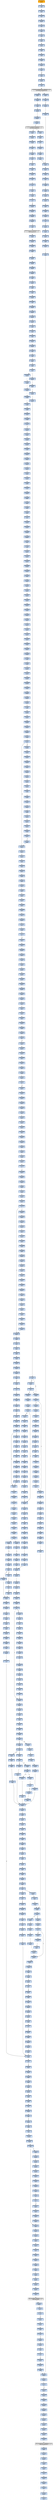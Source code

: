 strict digraph G {
	graph [bgcolor=transparent,
		name=G
	];
	node [color=lightsteelblue,
		fillcolor=lightsteelblue,
		shape=rectangle,
		style=filled
	];
	"0x0049e9bc"	[label="0x0049e9bc
jb"];
	"0x0049e9be"	[label="0x0049e9be
movl"];
	"0x0049e9bc" -> "0x0049e9be"	[color="#000000",
		label=F];
	"0x0049e9ee"	[label="0x0049e9ee
movl"];
	"0x0049e9bc" -> "0x0049e9ee"	[color="#000000",
		label=T];
	"0x0049ef3d"	[label="0x0049ef3d
incl"];
	"0x0049ef3e"	[label="0x0049ef3e
leal"];
	"0x0049ef3d" -> "0x0049ef3e"	[color="#000000"];
	"0x0049ef4e"	[label="0x0049ef4e
movb"];
	"0x0049ef51"	[label="0x0049ef51
movl"];
	"0x0049ef4e" -> "0x0049ef51"	[color="#000000"];
	"0x0049ecb9"	[label="0x0049ecb9
xorl"];
	"0x0049ecbb"	[label="0x0049ecbb
cmpb"];
	"0x0049ecb9" -> "0x0049ecbb"	[color="#000000"];
	"0x0049e121"	[label="0x0049e121
je"];
	"0x0049e151"	[label="0x0049e151
popl"];
	"0x0049e121" -> "0x0049e151"	[color="#000000",
		label=T];
	"0x0049ea8b"	[label="0x0049ea8b
xorl"];
	"0x0049ea8d"	[label="0x0049ea8d
leal"];
	"0x0049ea8b" -> "0x0049ea8d"	[color="#000000"];
	"0x0049e90d"	[label="0x0049e90d
repz"];
	"0x0049e90f"	[label="0x0049e90f
movl"];
	"0x0049e90d" -> "0x0049e90f"	[color="#000000"];
	"0x0049ebad"	[label="0x0049ebad
movl"];
	"0x0049ebaf"	[label="0x0049ebaf
call"];
	"0x0049ebad" -> "0x0049ebaf"	[color="#000000"];
	"0x0049ed42"	[label="0x0049ed42
jmp"];
	"0x0049ef70"	[label="0x0049ef70
cmpl"];
	"0x0049ed42" -> "0x0049ef70"	[color="#000000"];
	"0x0049e9d9"	[label="0x0049e9d9
orl"];
	"0x0049e9db"	[label="0x0049e9db
movl"];
	"0x0049e9d9" -> "0x0049e9db"	[color="#000000"];
	"0x0049ea36"	[label="0x0049ea36
jmp"];
	"0x0049ea58"	[label="0x0049ea58
movl"];
	"0x0049ea36" -> "0x0049ea58"	[color="#000000"];
	"0x0049e114"	[label="0x0049e114
subl"];
	"0x0049e117"	[label="0x0049e117
movl"];
	"0x0049e114" -> "0x0049e117"	[color="#000000"];
	"0x0049ef55"	[label="0x0049ef55
jb"];
	"0x0049ef57"	[label="0x0049ef57
movl"];
	"0x0049ef55" -> "0x0049ef57"	[color="#000000",
		label=F];
	"0x0049e1b0"	[label="0x0049e1b0
je"];
	"0x0049e1ba"	[label="0x0049e1ba
movl"];
	"0x0049e1b0" -> "0x0049e1ba"	[color="#000000",
		label=T];
	"0x0049ef39"	[label="0x0049ef39
movl"];
	"0x0049ef39" -> "0x0049ef3d"	[color="#000000"];
	"0x0049e397"	[label="0x0049e397
pushl"];
	"0x0049e398"	[label="0x0049e398
pushl"];
	"0x0049e397" -> "0x0049e398"	[color="#000000"];
	"0x0049ebc7"	[label="0x0049ebc7
call"];
	"0x0049e9b0"	[label="0x0049e9b0
pushl"];
	"0x0049ebc7" -> "0x0049e9b0"	[color="#000000"];
	"0x0049eea2"	[label="0x0049eea2
movl"];
	"0x0049eea5"	[label="0x0049eea5
movl"];
	"0x0049eea2" -> "0x0049eea5"	[color="#000000"];
	"0x0049e40d"	[label="0x0049e40d
orl"];
	"0x0049e40f"	[label="0x0049e40f
movl"];
	"0x0049e40d" -> "0x0049e40f"	[color="#000000"];
	GETMODULEHANDLEA_KERNEL32_DLL	[color=lightgrey,
		fillcolor=lightgrey,
		label="GETMODULEHANDLEA_KERNEL32_DLL
GETMODULEHANDLEA"];
	"0x0049e042"	[label="0x0049e042
movl"];
	GETMODULEHANDLEA_KERNEL32_DLL -> "0x0049e042"	[color="#000000"];
	"0x0049e287"	[label="0x0049e287
testl"];
	GETMODULEHANDLEA_KERNEL32_DLL -> "0x0049e287"	[color="#000000"];
	"0x0049ecff"	[label="0x0049ecff
ret"];
	"0x0049ea9b"	[label="0x0049ea9b
movb"];
	"0x0049ecff" -> "0x0049ea9b"	[color="#000000"];
	"0x0049ee18"	[label="0x0049ee18
movb"];
	"0x0049ecff" -> "0x0049ee18"	[color="#000000"];
	"0x0049eb30"	[label="0x0049eb30
xorl"];
	"0x0049eb32"	[label="0x0049eb32
movl"];
	"0x0049eb30" -> "0x0049eb32"	[color="#000000"];
	"0x0049eab9"	[label="0x0049eab9
leal"];
	"0x0049eabc"	[label="0x0049eabc
pushl"];
	"0x0049eab9" -> "0x0049eabc"	[color="#000000"];
	"0x0049ea7f"	[label="0x0049ea7f
movl"];
	"0x0049ea82"	[label="0x0049ea82
popl"];
	"0x0049ea7f" -> "0x0049ea82"	[color="#000000"];
	"0x0049e02f"	[label="0x0049e02f
jne"];
	"0x0049e035"	[label="0x0049e035
leal"];
	"0x0049e02f" -> "0x0049e035"	[color="#000000",
		label=F];
	"0x0049eec4"	[label="0x0049eec4
orl"];
	"0x0049eec6"	[label="0x0049eec6
movl"];
	"0x0049eec4" -> "0x0049eec6"	[color="#000000"];
	VIRTUALPROTECT_KERNEL32_DLL	[color=lightgrey,
		fillcolor=lightgrey,
		label="VIRTUALPROTECT_KERNEL32_DLL
VIRTUALPROTECT"];
	"0x0049e3ff"	[label="0x0049e3ff
popl"];
	VIRTUALPROTECT_KERNEL32_DLL -> "0x0049e3ff"	[color="#000000"];
	"0x0049e7b1"	[label="0x0049e7b1
jb"];
	"0x0049e7b3"	[label="0x0049e7b3
pushl"];
	"0x0049e7b1" -> "0x0049e7b3"	[color="#000000",
		label=F];
	"0x0049e7e8"	[label="0x0049e7e8
movl"];
	"0x0049e7b1" -> "0x0049e7e8"	[color="#000000",
		label=T];
	"0x0049e289"	[label="0x0049e289
jne"];
	"0x0049e292"	[label="0x0049e292
movl"];
	"0x0049e289" -> "0x0049e292"	[color="#000000",
		label=T];
	"0x0049ef7e"	[label="0x0049ef7e
movl"];
	"0x0049ef80"	[label="0x0049ef80
popl"];
	"0x0049ef7e" -> "0x0049ef80"	[color="#000000"];
	"0x0049eabd"	[label="0x0049eabd
pushl"];
	"0x0049eac2"	[label="0x0049eac2
call"];
	"0x0049eabd" -> "0x0049eac2"	[color="#000000"];
	"0x0049e7ad"	[label="0x0049e7ad
pushl"];
	"0x0049e7ae"	[label="0x0049e7ae
cmpl"];
	"0x0049e7ad" -> "0x0049e7ae"	[color="#000000"];
	"0x0049ef7a"	[label="0x0049ef7a
movl"];
	"0x0049ef7a" -> "0x0049ef7e"	[color="#000000"];
	"0x0049e93d"	[label="0x0049e93d
jge"];
	"0x0049e943"	[label="0x0049e943
cmpl"];
	"0x0049e93d" -> "0x0049e943"	[color="#000000",
		label=F];
	"0x0049e9c7"	[label="0x0049e9c7
movl"];
	"0x0049e9c9"	[label="0x0049e9c9
movl"];
	"0x0049e9c7" -> "0x0049e9c9"	[color="#000000"];
	"0x0049e365"	[label="0x0049e365
movl"];
	"0x0049e367"	[label="0x0049e367
addl"];
	"0x0049e365" -> "0x0049e367"	[color="#000000"];
	VIRTUALFREE_KERNEL32_DLL	[color=lightgrey,
		fillcolor=lightgrey,
		label="VIRTUALFREE_KERNEL32_DLL
VIRTUALFREE"];
	"0x0049e1a8"	[label="0x0049e1a8
movl"];
	VIRTUALFREE_KERNEL32_DLL -> "0x0049e1a8"	[color="#000000"];
	"0x0049eec8"	[label="0x0049eec8
cmpl"];
	"0x0049eec6" -> "0x0049eec8"	[color="#000000"];
	"0x0049eba0"	[label="0x0049eba0
jb"];
	"0x0049eba2"	[label="0x0049eba2
leal"];
	"0x0049eba0" -> "0x0049eba2"	[color="#000000",
		label=F];
	"0x0049ee41"	[label="0x0049ee41
incl"];
	"0x0049ee42"	[label="0x0049ee42
movb"];
	"0x0049ee41" -> "0x0049ee42"	[color="#000000"];
	"0x0049ea05"	[label="0x0049ea05
cmpl"];
	"0x0049ea07"	[label="0x0049ea07
jae"];
	"0x0049ea05" -> "0x0049ea07"	[color="#000000"];
	"0x0049ea83"	[label="0x0049ea83
ret"];
	"0x0049ea82" -> "0x0049ea83"	[color="#000000"];
	"0x0049e048"	[label="0x0049e048
movl"];
	"0x0049e042" -> "0x0049e048"	[color="#000000"];
	"0x0049ee76"	[label="0x0049ee76
shrl"];
	"0x0049ee78"	[label="0x0049ee78
movl"];
	"0x0049ee76" -> "0x0049ee78"	[color="#000000"];
	"0x0049ee6d"	[label="0x0049ee6d
movl"];
	"0x0049ee72"	[label="0x0049ee72
subl"];
	"0x0049ee6d" -> "0x0049ee72"	[color="#000000"];
	"0x0049e949"	[label="0x0049e949
je"];
	"0x0049e943" -> "0x0049e949"	[color="#000000"];
	"0x0049eafe"	[label="0x0049eafe
popl"];
	"0x0049eaff"	[label="0x0049eaff
ret"];
	"0x0049eafe" -> "0x0049eaff"	[color="#000000"];
	"0x0049eee4"	[label="0x0049eee4
movl"];
	"0x0049eee9"	[label="0x0049eee9
movl"];
	"0x0049eee4" -> "0x0049eee9"	[color="#000000"];
	"0x0049e8f0"	[label="0x0049e8f0
subl"];
	"0x0049e8f2"	[label="0x0049e8f2
addl"];
	"0x0049e8f0" -> "0x0049e8f2"	[color="#000000"];
	"0x0049e9ad"	[label="0x0049e9ad
ret"];
	"0x0049ebb4"	[label="0x0049ebb4
testb"];
	"0x0049e9ad" -> "0x0049ebb4"	[color="#000000"];
	"0x0049eca3"	[label="0x0049eca3
testb"];
	"0x0049e9ad" -> "0x0049eca3"	[color="#000000"];
	"0x0049eaf1"	[label="0x0049eaf1
movl"];
	"0x0049eaf7"	[label="0x0049eaf7
popl"];
	"0x0049eaf1" -> "0x0049eaf7"	[color="#000000"];
	"0x0049eeae"	[label="0x0049eeae
movb"];
	"0x0049eeb2"	[label="0x0049eeb2
movl"];
	"0x0049eeae" -> "0x0049eeb2"	[color="#000000"];
	"0x0049e8bd"	[label="0x0049e8bd
movl"];
	"0x0049e8c1"	[label="0x0049e8c1
movl"];
	"0x0049e8bd" -> "0x0049e8c1"	[color="#000000"];
	"0x0049e88e"	[label="0x0049e88e
movl"];
	"0x0049e892"	[label="0x0049e892
movl"];
	"0x0049e88e" -> "0x0049e892"	[color="#000000"];
	"0x0049e378"	[label="0x0049e378
movl"];
	"0x0049e37b"	[label="0x0049e37b
addl"];
	"0x0049e378" -> "0x0049e37b"	[color="#000000"];
	"0x0049e0fa"	[label="0x0049e0fa
pushl"];
	"0x0049e0fb"	[label="0x0049e0fb
pushl"];
	"0x0049e0fa" -> "0x0049e0fb"	[color="#000000"];
	"0x0049e39a"	[label="0x0049e39a
pushl"];
	"0x0049e398" -> "0x0049e39a"	[color="#000000"];
	"0x0049ef81"	[label="0x0049ef81
popl"];
	"0x0049ef82"	[label="0x0049ef82
popl"];
	"0x0049ef81" -> "0x0049ef82"	[color="#000000"];
	"0x0049e862"	[label="0x0049e862
jbe"];
	"0x0049e864"	[label="0x0049e864
xorl"];
	"0x0049e862" -> "0x0049e864"	[color="#000000",
		label=F];
	"0x0049ee31"	[label="0x0049ee31
cmpl"];
	"0x0049ee34"	[label="0x0049ee34
jb"];
	"0x0049ee31" -> "0x0049ee34"	[color="#000000"];
	"0x0049ea25"	[label="0x0049ea25
sbbl"];
	"0x0049ea27"	[label="0x0049ea27
addl"];
	"0x0049ea25" -> "0x0049ea27"	[color="#000000"];
	"0x0049e6dc"	[label="0x0049e6dc
movl"];
	"0x0049eaff" -> "0x0049e6dc"	[color="#000000"];
	"0x0049e83a"	[label="0x0049e83a
pushl"];
	"0x0049e83b"	[label="0x0049e83b
pushl"];
	"0x0049e83a" -> "0x0049e83b"	[color="#000000"];
	"0x0049e918"	[label="0x0049e918
repz"];
	"0x0049e91a"	[label="0x0049e91a
movl"];
	"0x0049e918" -> "0x0049e91a"	[color="#000000"];
	"0x0049e2a2"	[label="0x0049e2a2
movl"];
	"0x0049e2a8"	[label="0x0049e2a8
movl"];
	"0x0049e2a2" -> "0x0049e2a8"	[color="#000000"];
	"0x0049e95a"	[label="0x0049e95a
movl"];
	"0x0049e960"	[label="0x0049e960
xorl"];
	"0x0049e95a" -> "0x0049e960"	[color="#000000"];
	"0x0049e80f"	[label="0x0049e80f
movl"];
	"0x0049eac2" -> "0x0049e80f"	[color="#000000"];
	"0x0049ea1b"	[label="0x0049ea1b
jmp"];
	"0x0049ea1b" -> "0x0049ea58"	[color="#000000"];
	"0x0049ef41"	[label="0x0049ef41
cmpl"];
	"0x0049ef43"	[label="0x0049ef43
movl"];
	"0x0049ef41" -> "0x0049ef43"	[color="#000000"];
	"0x0049e37e"	[label="0x0049e37e
movl"];
	"0x0049e37b" -> "0x0049e37e"	[color="#000000"];
	"0x0049e154"	[label="0x0049e154
popl"];
	"0x0049e155"	[label="0x0049e155
jmp"];
	"0x0049e154" -> "0x0049e155"	[color="#000000"];
	"0x0049e7b9"	[label="0x0049e7b9
movl"];
	"0x0049e7bb"	[label="0x0049e7bb
movb"];
	"0x0049e7b9" -> "0x0049e7bb"	[color="#000000"];
	"0x0049ed3e"	[label="0x0049ed3e
movl"];
	"0x0049ed3e" -> "0x0049ed42"	[color="#000000"];
	"0x0049e871"	[label="0x0049e871
incl"];
	"0x0049e872"	[label="0x0049e872
incl"];
	"0x0049e871" -> "0x0049e872"	[color="#000000"];
	"0x0049e84d"	[label="0x0049e84d
leal"];
	"0x0049e851"	[label="0x0049e851
xorl"];
	"0x0049e84d" -> "0x0049e851"	[color="#000000"];
	"0x0049e274"	[label="0x0049e274
testl"];
	"0x0049e276"	[label="0x0049e276
je"];
	"0x0049e274" -> "0x0049e276"	[color="#000000"];
	"0x0049e04e"	[label="0x0049e04e
pushl"];
	"0x0049e04f"	[label="0x0049e04f
call"];
	"0x0049e04e" -> "0x0049e04f"	[color="#000000"];
	"0x0049e0a1"	[label="0x0049e0a1
leal"];
	"0x0049e0a7"	[label="0x0049e0a7
cmpl"];
	"0x0049e0a1" -> "0x0049e0a7"	[color="#000000"];
	"0x0049ea44"	[label="0x0049ea44
cmpl"];
	"0x0049ea47"	[label="0x0049ea47
jae"];
	"0x0049ea44" -> "0x0049ea47"	[color="#000000"];
	"0x0049ed2d"	[label="0x0049ed2d
cmpl"];
	"0x0049ea83" -> "0x0049ed2d"	[color="#000000"];
	"0x0049ee95"	[label="0x0049ee95
addl"];
	"0x0049ea83" -> "0x0049ee95"	[color="#000000"];
	"0x0049e2aa"	[label="0x0049e2aa
testl"];
	"0x0049e2ac"	[label="0x0049e2ac
jne"];
	"0x0049e2aa" -> "0x0049e2ac"	[color="#000000"];
	"0x0049e36e"	[label="0x0049e36e
jmp"];
	"0x0049e36e" -> "0x0049e2a2"	[color="#000000"];
	"0x0049ee50"	[label="0x0049ee50
andl"];
	"0x0049ee55"	[label="0x0049ee55
addl"];
	"0x0049ee50" -> "0x0049ee55"	[color="#000000"];
	"0x0049e179"	[label="0x0049e179
repz"];
	"0x0049e17b"	[label="0x0049e17b
popl"];
	"0x0049e179" -> "0x0049e17b"	[color="#000000"];
	"0x0049e813"	[label="0x0049e813
movl"];
	"0x0049e817"	[label="0x0049e817
movl"];
	"0x0049e813" -> "0x0049e817"	[color="#000000"];
	"0x0049ef6c"	[label="0x0049ef6c
testb"];
	"0x0049ef6e"	[label="0x0049ef6e
je"];
	"0x0049ef6c" -> "0x0049ef6e"	[color="#000000"];
	"0x0049eb37"	[label="0x0049eb37
movl"];
	"0x0049eb32" -> "0x0049eb37"	[color="#000000"];
	"0x0049eed6"	[label="0x0049eed6
movl"];
	"0x0049eed9"	[label="0x0049eed9
movl"];
	"0x0049eed6" -> "0x0049eed9"	[color="#000000"];
	"0x0049e39d"	[label="0x0049e39d
pushl"];
	"0x0049e39e"	[label="0x0049e39e
call"];
	"0x0049e39d" -> "0x0049e39e"	[color="#000000"];
	"0x0049e8a5"	[label="0x0049e8a5
movl"];
	"0x0049e8a9"	[label="0x0049e8a9
shll"];
	"0x0049e8a5" -> "0x0049e8a9"	[color="#000000"];
	"0x0049e7de"	[label="0x0049e7de
movl"];
	"0x0049e7e0"	[label="0x0049e7e0
movl"];
	"0x0049e7de" -> "0x0049e7e0"	[color="#000000"];
	"0x0049eee2"	[label="0x0049eee2
shrl"];
	"0x0049eee2" -> "0x0049eee4"	[color="#000000"];
	"0x0049eb4f"	[label="0x0049eb4f
movl"];
	"0x0049eb55"	[label="0x0049eb55
repz"];
	"0x0049eb4f" -> "0x0049eb55"	[color="#000000"];
	"0x0049ea65"	[label="0x0049ea65
movl"];
	"0x0049ea6a"	[label="0x0049ea6a
subl"];
	"0x0049ea65" -> "0x0049ea6a"	[color="#000000"];
	"0x0049e853"	[label="0x0049e853
repz"];
	"0x0049e851" -> "0x0049e853"	[color="#000000"];
	"0x0049e97a"	[label="0x0049e97a
andl"];
	"0x0049e97f"	[label="0x0049e97f
movl"];
	"0x0049e97a" -> "0x0049e97f"	[color="#000000"];
	"0x0049ea09"	[label="0x0049ea09
movl"];
	"0x0049ea0f"	[label="0x0049ea0f
movl"];
	"0x0049ea09" -> "0x0049ea0f"	[color="#000000"];
	"0x0049eeb8"	[label="0x0049eeb8
movl"];
	"0x0049eebc"	[label="0x0049eebc
andl"];
	"0x0049eeb8" -> "0x0049eebc"	[color="#000000"];
	"0x0049ef5b"	[label="0x0049ef5b
addl"];
	"0x0049ef57" -> "0x0049ef5b"	[color="#000000"];
	"0x0049e6eb"	[label="0x0049e6eb
pushl"];
	"0x0049e6ec"	[label="0x0049e6ec
leal"];
	"0x0049e6eb" -> "0x0049e6ec"	[color="#000000"];
	"0x0049e931"	[label="0x0049e931
movl"];
	"0x0049e935"	[label="0x0049e935
movl"];
	"0x0049e931" -> "0x0049e935"	[color="#000000"];
	"0x0049e866"	[label="0x0049e866
movb"];
	"0x0049e864" -> "0x0049e866"	[color="#000000"];
	"0x0049ef61"	[label="0x0049ef61
movl"];
	"0x0049ef63"	[label="0x0049ef63
jmp"];
	"0x0049ef61" -> "0x0049ef63"	[color="#000000"];
	"0x0049ef89"	[label="0x0049ef89
ret"];
	"0x0049e718"	[label="0x0049e718
testb"];
	"0x0049ef89" -> "0x0049e718"	[color="#000000"];
	"0x0049eb9d"	[label="0x0049eb9d
cmpl"];
	"0x0049eb9d" -> "0x0049eba0"	[color="#000000"];
	"0x0049ece6"	[label="0x0049ece6
popl"];
	"0x0049ece7"	[label="0x0049ece7
popl"];
	"0x0049ece6" -> "0x0049ece7"	[color="#000000"];
	"0x0049eb6c"	[label="0x0049eb6c
pushl"];
	"0x0049eb6d"	[label="0x0049eb6d
pushl"];
	"0x0049eb6c" -> "0x0049eb6d"	[color="#000000"];
	"0x0049e9b2"	[label="0x0049e9b2
pushl"];
	"0x0049e9b3"	[label="0x0049e9b3
movl"];
	"0x0049e9b2" -> "0x0049e9b3"	[color="#000000"];
	"0x0049e7f6"	[label="0x0049e7f6
movl"];
	"0x0049e7fb"	[label="0x0049e7fb
subl"];
	"0x0049e7f6" -> "0x0049e7fb"	[color="#000000"];
	"0x0049eb08"	[label="0x0049eb08
movl"];
	"0x0049eb0c"	[label="0x0049eb0c
pushl"];
	"0x0049eb08" -> "0x0049eb0c"	[color="#000000"];
	"0x0049e420"	[label="0x0049e420
pushl"];
	"0x0049e425"	[label="0x0049e425
ret"];
	"0x0049e420" -> "0x0049e425"	[color="#000000"];
	"0x0049eaa2"	[label="0x0049eaa2
popl"];
	"0x0049ea9b" -> "0x0049eaa2"	[color="#000000"];
	"0x0049e8cf"	[label="0x0049e8cf
movl"];
	"0x0049e8d3"	[label="0x0049e8d3
jl"];
	"0x0049e8cf" -> "0x0049e8d3"	[color="#000000"];
	"0x0049ebac"	[label="0x0049ebac
pushl"];
	"0x0049ebac" -> "0x0049ebad"	[color="#000000"];
	"0x0049e8cc"	[label="0x0049e8cc
movl"];
	"0x0049e8cc" -> "0x0049e8cf"	[color="#000000"];
	"0x0049eaf9"	[label="0x0049eaf9
addl"];
	"0x0049eaf9" -> "0x0049eafe"	[color="#000000"];
	"0x0049e7db"	[label="0x0049e7db
movl"];
	"0x0049e7db" -> "0x0049e7de"	[color="#000000"];
	"0x0049e993"	[label="0x0049e993
incl"];
	"0x0049e994"	[label="0x0049e994
movl"];
	"0x0049e993" -> "0x0049e994"	[color="#000000"];
	"0x0049e986"	[label="0x0049e986
xorl"];
	"0x0049e988"	[label="0x0049e988
movb"];
	"0x0049e986" -> "0x0049e988"	[color="#000000"];
	"0x0049e40c"	[label="0x0049e40c
popl"];
	"0x0049e40c" -> "0x0049e40d"	[color="#000000"];
	"0x0049e7b4"	[label="0x0049e7b4
movl"];
	"0x0049e7b3" -> "0x0049e7b4"	[color="#000000"];
	"0x0049eaf8"	[label="0x0049eaf8
popl"];
	"0x0049eaf7" -> "0x0049eaf8"	[color="#000000"];
	"0x0049ecde"	[label="0x0049ecde
movl"];
	"0x0049ece3"	[label="0x0049ece3
repz"];
	"0x0049ecde" -> "0x0049ece3"	[color="#000000"];
	"0x0049e2c6"	[label="0x0049e2c6
testl"];
	"0x0049e2c8"	[label="0x0049e2c8
je"];
	"0x0049e2c6" -> "0x0049e2c8"	[color="#000000"];
	"0x0049eec1"	[label="0x0049eec1
addl"];
	"0x0049eebc" -> "0x0049eec1"	[color="#000000"];
	"0x0049e98b"	[label="0x0049e98b
movl"];
	"0x0049e988" -> "0x0049e98b"	[color="#000000"];
	"0x0049eb6a"	[label="0x0049eb6a
movl"];
	"0x0049eb6a" -> "0x0049eb6c"	[color="#000000"];
	"0x0049e2a8" -> "0x0049e2aa"	[color="#000000"];
	"0x0049ea31"	[label="0x0049ea31
movl"];
	"0x0049ea31" -> "0x0049ea36"	[color="#000000"];
	"0x0049e911"	[label="0x0049e911
movl"];
	"0x0049e915"	[label="0x0049e915
andl"];
	"0x0049e911" -> "0x0049e915"	[color="#000000"];
	"0x0049e869"	[label="0x0049e869
movl"];
	"0x0049e86d"	[label="0x0049e86d
leal"];
	"0x0049e869" -> "0x0049e86d"	[color="#000000"];
	"0x0049eeb5"	[label="0x0049eeb5
movl"];
	"0x0049eeb2" -> "0x0049eeb5"	[color="#000000"];
	"0x0049e0b2"	[label="0x0049e0b2
pushl"];
	"0x0049e0b7"	[label="0x0049e0b7
pushl"];
	"0x0049e0b2" -> "0x0049e0b7"	[color="#000000"];
	"0x0049e7d4"	[label="0x0049e7d4
orl"];
	"0x0049e7d6"	[label="0x0049e7d6
movl"];
	"0x0049e7d4" -> "0x0049e7d6"	[color="#000000"];
	"0x0049e939"	[label="0x0049e939
movl"];
	"0x0049e939" -> "0x0049e93d"	[color="#000000"];
	"0x0049e243"	[label="0x0049e243
movl"];
	"0x0049e249"	[label="0x0049e249
movl"];
	"0x0049e243" -> "0x0049e249"	[color="#000000"];
	"0x0049e8f4"	[label="0x0049e8f4
movb"];
	"0x0049e8f6"	[label="0x0049e8f6
movl"];
	"0x0049e8f4" -> "0x0049e8f6"	[color="#000000"];
	"0x0049ea11"	[label="0x0049ea11
shrl"];
	"0x0049ea14"	[label="0x0049ea14
xorl"];
	"0x0049ea11" -> "0x0049ea14"	[color="#000000"];
	"0x0049e806"	[label="0x0049e806
popl"];
	"0x0049e807"	[label="0x0049e807
movl"];
	"0x0049e806" -> "0x0049e807"	[color="#000000"];
	"0x0049e17c"	[label="0x0049e17c
pushl"];
	"0x0049e17b" -> "0x0049e17c"	[color="#000000"];
	"0x0049ea5a"	[label="0x0049ea5a
movl"];
	"0x0049ea58" -> "0x0049ea5a"	[color="#000000"];
	"0x0049ea75"	[label="0x0049ea75
addl"];
	"0x0049ea77"	[label="0x0049ea77
movl"];
	"0x0049ea75" -> "0x0049ea77"	[color="#000000"];
	"0x0049eb6e"	[label="0x0049eb6e
leal"];
	"0x0049eb71"	[label="0x0049eb71
pushl"];
	"0x0049eb6e" -> "0x0049eb71"	[color="#000000"];
	"0x0049ed3c"	[label="0x0049ed3c
movl"];
	"0x0049ed3c" -> "0x0049ed3e"	[color="#000000"];
	"0x0049e71a"	[label="0x0049e71a
jne"];
	"0x0049e718" -> "0x0049e71a"	[color="#000000"];
	"0x0049e99c"	[label="0x0049e99c
incl"];
	"0x0049e99d"	[label="0x0049e99d
cmpl"];
	"0x0049e99c" -> "0x0049e99d"	[color="#000000"];
	"0x0049e392"	[label="0x0049e392
addl"];
	"0x0049e394"	[label="0x0049e394
pushl"];
	"0x0049e392" -> "0x0049e394"	[color="#000000"];
	"0x0049e80c"	[label="0x0049e80c
ret"];
	"0x0049eb98"	[label="0x0049eb98
movb"];
	"0x0049e80c" -> "0x0049eb98"	[color="#000000"];
	"0x0049e7d9"	[label="0x0049e7d9
addl"];
	"0x0049e7d9" -> "0x0049e7db"	[color="#000000"];
	"0x0049eecb"	[label="0x0049eecb
movl"];
	"0x0049eece"	[label="0x0049eece
movl"];
	"0x0049eecb" -> "0x0049eece"	[color="#000000"];
	"0x0049e6cc"	[label="0x0049e6cc
subl"];
	"0x0049e6d2"	[label="0x0049e6d2
leal"];
	"0x0049e6cc" -> "0x0049e6d2"	[color="#000000"];
	"0x0049ef74"	[label="0x0049ef74
jb"];
	"0x0049ef74" -> "0x0049ef7a"	[color="#000000",
		label=F];
	"0x0049e81d"	[label="0x0049e81d
movl"];
	"0x0049e817" -> "0x0049e81d"	[color="#000000"];
	"0x0049ecc3"	[label="0x0049ecc3
jne"];
	"0x0049eccd"	[label="0x0049eccd
movb"];
	"0x0049ecc3" -> "0x0049eccd"	[color="#000000",
		label=T];
	"0x0049ecc5"	[label="0x0049ecc5
incl"];
	"0x0049ecc3" -> "0x0049ecc5"	[color="#000000",
		label=F];
	"0x0049e6ea"	[label="0x0049e6ea
pushl"];
	"0x0049e6ea" -> "0x0049e6eb"	[color="#000000"];
	"0x0049e9c2"	[label="0x0049e9c2
incl"];
	"0x0049e9c3"	[label="0x0049e9c3
movb"];
	"0x0049e9c2" -> "0x0049e9c3"	[color="#000000"];
	"0x0049e384"	[label="0x0049e384
jmp"];
	"0x0049e271"	[label="0x0049e271
movl"];
	"0x0049e384" -> "0x0049e271"	[color="#000000"];
	"0x0049e8e9"	[label="0x0049e8e9
movl"];
	"0x0049e8eb"	[label="0x0049e8eb
andl"];
	"0x0049e8e9" -> "0x0049e8eb"	[color="#000000"];
	"0x0049ee90"	[label="0x0049ee90
call"];
	"0x0049ee90" -> "0x0049e9b0"	[color="#000000"];
	"0x0049ecd4"	[label="0x0049ecd4
movl"];
	"0x0049eccd" -> "0x0049ecd4"	[color="#000000"];
	"0x0049eb76"	[label="0x0049eb76
call"];
	"0x0049e7a4"	[label="0x0049e7a4
pushl"];
	"0x0049eb76" -> "0x0049e7a4"	[color="#000000"];
	"0x0049e298"	[label="0x0049e298
movl"];
	"0x0049e298" -> "0x0049e2a2"	[color="#000000"];
	GETPROCADDRESS_KERNEL32_DLL	[color=lightgrey,
		fillcolor=lightgrey,
		label="GETPROCADDRESS_KERNEL32_DLL
GETPROCADDRESS"];
	"0x0049e04f" -> GETPROCADDRESS_KERNEL32_DLL	[color="#000000"];
	"0x0049e900"	[label="0x0049e900
movl"];
	"0x0049e904"	[label="0x0049e904
shll"];
	"0x0049e900" -> "0x0049e904"	[color="#000000"];
	"0x0049ee8a"	[label="0x0049ee8a
leal"];
	"0x0049ee8a" -> "0x0049ee90"	[color="#000000"];
	"0x0049eb1b"	[label="0x0049eb1b
movl"];
	"0x0049eb1e"	[label="0x0049eb1e
movl"];
	"0x0049eb1b" -> "0x0049eb1e"	[color="#000000"];
	"0x0049e9c3" -> "0x0049e9c7"	[color="#000000"];
	"0x0049e2be"	[label="0x0049e2be
addl"];
	"0x0049e2c0"	[label="0x0049e2c0
addl"];
	"0x0049e2be" -> "0x0049e2c0"	[color="#000000"];
	"0x0049e7c7"	[label="0x0049e7c7
movl"];
	"0x0049e7cb"	[label="0x0049e7cb
shll"];
	"0x0049e7c7" -> "0x0049e7cb"	[color="#000000"];
	"0x0049eb69"	[label="0x0049eb69
pushl"];
	"0x0049eb69" -> "0x0049eb6a"	[color="#000000"];
	"0x0049ed36"	[label="0x0049ed36
movb"];
	"0x0049ed38"	[label="0x0049ed38
movl"];
	"0x0049ed36" -> "0x0049ed38"	[color="#000000"];
	"0x0049e00e"	[label="0x0049e00e
call"];
	"0x0049e014"	[label="0x0049e014
popl"];
	"0x0049e00e" -> "0x0049e014"	[color="#000000"];
	"0x0049e08d"	[label="0x0049e08d
movl"];
	"0x0049e093"	[label="0x0049e093
orl"];
	"0x0049e08d" -> "0x0049e093"	[color="#000000"];
	"0x0049ece5"	[label="0x0049ece5
popl"];
	"0x0049ece3" -> "0x0049ece5"	[color="#000000"];
	"0x0049e7ce"	[label="0x0049e7ce
andl"];
	"0x0049e7cb" -> "0x0049e7ce"	[color="#000000"];
	"0x0049e002"	[label="0x0049e002
call"];
	"0x0049e00a"	[label="0x0049e00a
popl"];
	"0x0049e002" -> "0x0049e00a"	[color="#000000"];
	"0x0049eb72"	[label="0x0049eb72
pushl"];
	"0x0049eb71" -> "0x0049eb72"	[color="#000000"];
	"0x0049eb9c"	[label="0x0049eb9c
incl"];
	"0x0049eb98" -> "0x0049eb9c"	[color="#000000"];
	"0x0049ea3b"	[label="0x0049ea3b
jae"];
	"0x0049ea3b" -> "0x0049ea44"	[color="#000000",
		label=T];
	"0x0049ea3d"	[label="0x0049ea3d
movl"];
	"0x0049ea3b" -> "0x0049ea3d"	[color="#000000",
		label=F];
	"0x0049eceb"	[label="0x0049eceb
addl"];
	"0x0049ecf1"	[label="0x0049ecf1
ret"];
	"0x0049eceb" -> "0x0049ecf1"	[color="#000000"];
	"0x0049e8e6"	[label="0x0049e8e6
shrl"];
	"0x0049e8e6" -> "0x0049e8e9"	[color="#000000"];
	"0x0049e26f"	[label="0x0049e26f
addl"];
	"0x0049e26f" -> "0x0049e271"	[color="#000000"];
	"0x0049ef37"	[label="0x0049ef37
movl"];
	"0x0049ef37" -> "0x0049ef39"	[color="#000000"];
	"0x0049e91e"	[label="0x0049e91e
movl"];
	"0x0049e91a" -> "0x0049e91e"	[color="#000000"];
	"0x0049eec8" -> "0x0049eecb"	[color="#000000"];
	"0x0049e174"	[label="0x0049e174
movl"];
	"0x0049e176"	[label="0x0049e176
andl"];
	"0x0049e174" -> "0x0049e176"	[color="#000000"];
	"0x0049e855"	[label="0x0049e855
movl"];
	"0x0049e85c"	[label="0x0049e85c
cmpl"];
	"0x0049e855" -> "0x0049e85c"	[color="#000000"];
	"0x0049ea49"	[label="0x0049ea49
movl"];
	"0x0049ea4e"	[label="0x0049ea4e
jmp"];
	"0x0049ea49" -> "0x0049ea4e"	[color="#000000"];
	"0x0049ecb2"	[label="0x0049ecb2
movb"];
	"0x0049ecb2" -> "0x0049ecb9"	[color="#000000"];
	"0x0049e9c0"	[label="0x0049e9c0
movb"];
	"0x0049e9c0" -> "0x0049e9c2"	[color="#000000"];
	"0x0049eb59"	[label="0x0049eb59
stosb"];
	"0x0049eb5a"	[label="0x0049eb5a
call"];
	"0x0049eb59" -> "0x0049eb5a"	[color="#000000"];
	"0x0049ee58"	[label="0x0049ee58
orl"];
	"0x0049ee5a"	[label="0x0049ee5a
movl"];
	"0x0049ee58" -> "0x0049ee5a"	[color="#000000"];
	"0x0049ea96"	[label="0x0049ea96
call"];
	"0x0049ecf2"	[label="0x0049ecf2
call"];
	"0x0049ea96" -> "0x0049ecf2"	[color="#000000"];
	"0x0049ee82"	[label="0x0049ee82
andl"];
	"0x0049ee88"	[label="0x0049ee88
shrl"];
	"0x0049ee82" -> "0x0049ee88"	[color="#000000"];
	"0x0049e89a"	[label="0x0049e89a
movl"];
	"0x0049e892" -> "0x0049e89a"	[color="#000000"];
	"0x0049eb2a"	[label="0x0049eb2a
movl"];
	"0x0049eb2a" -> "0x0049eb30"	[color="#000000"];
	"0x0049eeee"	[label="0x0049eeee
andl"];
	"0x0049eef3"	[label="0x0049eef3
shrl"];
	"0x0049eeee" -> "0x0049eef3"	[color="#000000"];
	"0x0049ea62"	[label="0x0049ea62
movl"];
	"0x0049ea62" -> "0x0049ea65"	[color="#000000"];
	"0x0049e001"	[color=lightgrey,
		fillcolor=orange,
		label="0x0049e001
pusha"];
	"0x0049e001" -> "0x0049e002"	[color="#000000"];
	"0x0049ea93"	[label="0x0049ea93
movl"];
	"0x0049ea8d" -> "0x0049ea93"	[color="#000000"];
	"0x0049ef63" -> "0x0049ef70"	[color="#000000"];
	"0x0049e059"	[label="0x0049e059
jne"];
	"0x0049e05b"	[label="0x0049e05b
cmpb"];
	"0x0049e059" -> "0x0049e05b"	[color="#000000",
		label=F];
	"0x0049e970"	[label="0x0049e970
testb"];
	"0x0049e972"	[label="0x0049e972
je"];
	"0x0049e970" -> "0x0049e972"	[color="#000000"];
	"0x0049ef4b"	[label="0x0049ef4b
incl"];
	"0x0049ef4c"	[label="0x0049ef4c
movb"];
	"0x0049ef4b" -> "0x0049ef4c"	[color="#000000"];
	"0x0049e949" -> "0x0049e95a"	[color="#000000",
		label=T];
	"0x0049ee7d"	[label="0x0049ee7d
movl"];
	"0x0049ee80"	[label="0x0049ee80
subl"];
	"0x0049ee7d" -> "0x0049ee80"	[color="#000000"];
	"0x0049e915" -> "0x0049e918"	[color="#000000"];
	"0x0049eb49"	[label="0x0049eb49
movl"];
	"0x0049eb49" -> "0x0049eb4f"	[color="#000000"];
	"0x0049eb3d"	[label="0x0049eb3d
movl"];
	"0x0049eb37" -> "0x0049eb3d"	[color="#000000"];
	"0x0049e0e9"	[label="0x0049e0e9
movl"];
	"0x0049e0eb"	[label="0x0049e0eb
addl"];
	"0x0049e0e9" -> "0x0049e0eb"	[color="#000000"];
	"0x0049eba8"	[label="0x0049eba8
leal"];
	"0x0049eba8" -> "0x0049ebac"	[color="#000000"];
	"0x0049ea22"	[label="0x0049ea22
cmpl"];
	"0x0049ea22" -> "0x0049ea25"	[color="#000000"];
	"0x0049ebb6"	[label="0x0049ebb6
jne"];
	"0x0049ebb4" -> "0x0049ebb6"	[color="#000000"];
	"0x0049e87e"	[label="0x0049e87e
movl"];
	"0x0049e882"	[label="0x0049e882
movl"];
	"0x0049e87e" -> "0x0049e882"	[color="#000000"];
	"0x0049e996"	[label="0x0049e996
movl"];
	"0x0049e994" -> "0x0049e996"	[color="#000000"];
	"0x0049e6d6"	[label="0x0049e6d6
pushl"];
	"0x0049e6d7"	[label="0x0049e6d7
call"];
	"0x0049e6d6" -> "0x0049e6d7"	[color="#000000"];
	"0x0049eea8"	[label="0x0049eea8
shll"];
	"0x0049eea5" -> "0x0049eea8"	[color="#000000"];
	"0x0049ee1f"	[label="0x0049ee1f
popl"];
	"0x0049ee18" -> "0x0049ee1f"	[color="#000000"];
	"0x0049e04a"	[label="0x0049e04a
leal"];
	"0x0049e04d"	[label="0x0049e04d
pushl"];
	"0x0049e04a" -> "0x0049e04d"	[color="#000000"];
	"0x0049e966"	[label="0x0049e966
movl"];
	"0x0049e96d"	[label="0x0049e96d
movb"];
	"0x0049e966" -> "0x0049e96d"	[color="#000000"];
	"0x0049eb63"	[label="0x0049eb63
subl"];
	"0x0049eb5a" -> "0x0049eb63"	[color="#000000"];
	"0x0049ee3c"	[label="0x0049ee3c
shll"];
	"0x0049ee3f"	[label="0x0049ee3f
movb"];
	"0x0049ee3c" -> "0x0049ee3f"	[color="#000000"];
	"0x0049e92e"	[label="0x0049e92e
cmpl"];
	"0x0049e92e" -> "0x0049e931"	[color="#000000"];
	"0x0049e9f4"	[label="0x0049e9f4
movl"];
	"0x0049e9f9"	[label="0x0049e9f9
subl"];
	"0x0049e9f4" -> "0x0049e9f9"	[color="#000000"];
	"0x0049e9e1"	[label="0x0049e9e1
movl"];
	"0x0049e9e4"	[label="0x0049e9e4
movl"];
	"0x0049e9e1" -> "0x0049e9e4"	[color="#000000"];
	"0x0049ed3a"	[label="0x0049ed3a
incl"];
	"0x0049ed3b"	[label="0x0049ed3b
incl"];
	"0x0049ed3a" -> "0x0049ed3b"	[color="#000000"];
	"0x0049e84b"	[label="0x0049e84b
xorl"];
	"0x0049e84b" -> "0x0049e84d"	[color="#000000"];
	"0x0049e7bd"	[label="0x0049e7bd
incl"];
	"0x0049e7bb" -> "0x0049e7bd"	[color="#000000"];
	"0x0049e964"	[label="0x0049e964
jbe"];
	"0x0049e964" -> "0x0049e966"	[color="#000000",
		label=F];
	"0x0049ee36"	[label="0x0049ee36
movl"];
	"0x0049ee39"	[label="0x0049ee39
movl"];
	"0x0049ee36" -> "0x0049ee39"	[color="#000000"];
	"0x0049e11f"	[label="0x0049e11f
orl"];
	"0x0049e11f" -> "0x0049e121"	[color="#000000"];
	"0x0049ea38"	[label="0x0049ea38
cmpl"];
	"0x0049ea38" -> "0x0049ea3b"	[color="#000000"];
	"0x0049e0b0"	[label="0x0049e0b0
pushl"];
	"0x0049e0b0" -> "0x0049e0b2"	[color="#000000"];
	"0x0049e181"	[label="0x0049e181
pushl"];
	"0x0049e183"	[label="0x0049e183
pushl"];
	"0x0049e181" -> "0x0049e183"	[color="#000000"];
	"0x0049ef45"	[label="0x0049ef45
jae"];
	"0x0049ef43" -> "0x0049ef45"	[color="#000000"];
	"0x0049e8eb" -> "0x0049e8f0"	[color="#000000"];
	"0x0049ebc3"	[label="0x0049ebc3
xorl"];
	"0x0049ebb6" -> "0x0049ebc3"	[color="#000000",
		label=T];
	"0x0049e9a2"	[label="0x0049e9a2
popl"];
	"0x0049e9a3"	[label="0x0049e9a3
popl"];
	"0x0049e9a2" -> "0x0049e9a3"	[color="#000000"];
	"0x0049ea7d"	[label="0x0049ea7d
popl"];
	"0x0049ea7e"	[label="0x0049ea7e
popl"];
	"0x0049ea7d" -> "0x0049ea7e"	[color="#000000"];
	"0x0049e834"	[label="0x0049e834
subl"];
	"0x0049e834" -> "0x0049e83a"	[color="#000000"];
	"0x0049eeec"	[label="0x0049eeec
subl"];
	"0x0049eeec" -> "0x0049eeee"	[color="#000000"];
	"0x0049e9a4"	[label="0x0049e9a4
movb"];
	"0x0049e9a3" -> "0x0049e9a4"	[color="#000000"];
	"0x0049e0bc"	[label="0x0049e0bc
pushl"];
	"0x0049e0be"	[label="0x0049e0be
call"];
	"0x0049e0bc" -> "0x0049e0be"	[color="#000000"];
	"0x0049ef83"	[label="0x0049ef83
movb"];
	"0x0049ef85"	[label="0x0049ef85
popl"];
	"0x0049ef83" -> "0x0049ef85"	[color="#000000"];
	"0x0049eab5"	[label="0x0049eab5
movl"];
	"0x0049eab5" -> "0x0049eab9"	[color="#000000"];
	"0x0049e172"	[label="0x0049e172
repz"];
	"0x0049e172" -> "0x0049e174"	[color="#000000"];
	"0x0049e9e9"	[label="0x0049e9e9
cmpl"];
	"0x0049e9ec"	[label="0x0049e9ec
jae"];
	"0x0049e9e9" -> "0x0049e9ec"	[color="#000000"];
	"0x0049eb02"	[label="0x0049eb02
movl"];
	"0x0049eb06"	[label="0x0049eb06
movl"];
	"0x0049eb02" -> "0x0049eb06"	[color="#000000"];
	"0x0049e0e8"	[label="0x0049e0e8
pushl"];
	"0x0049e0e8" -> "0x0049e0e9"	[color="#000000"];
	"0x0049eeab"	[label="0x0049eeab
movb"];
	"0x0049eea8" -> "0x0049eeab"	[color="#000000"];
	"0x0049e7eb"	[label="0x0049e7eb
movl"];
	"0x0049e7e8" -> "0x0049e7eb"	[color="#000000"];
	"0x0049e37e" -> "0x0049e384"	[color="#000000"];
	"0x0049e152"	[label="0x0049e152
popl"];
	"0x0049e153"	[label="0x0049e153
popl"];
	"0x0049e152" -> "0x0049e153"	[color="#000000"];
	"0x0049e6e3"	[label="0x0049e6e3
movl"];
	"0x0049e6dc" -> "0x0049e6e3"	[color="#000000"];
	"0x0049e92b"	[label="0x0049e92b
addl"];
	"0x0049e92b" -> "0x0049e92e"	[color="#000000"];
	"0x0049e2f0"	[label="0x0049e2f0
popl"];
	"0x0049e2f1"	[label="0x0049e2f1
jne"];
	"0x0049e2f0" -> "0x0049e2f1"	[color="#000000"];
	"0x0049eb9c" -> "0x0049eb9d"	[color="#000000"];
	"0x0049eb74"	[label="0x0049eb74
movl"];
	"0x0049eb72" -> "0x0049eb74"	[color="#000000"];
	"0x0049eb63" -> "0x0049eb69"	[color="#000000"];
	"0x0049eaa3"	[label="0x0049eaa3
movl"];
	"0x0049eaa8"	[label="0x0049eaa8
addl"];
	"0x0049eaa3" -> "0x0049eaa8"	[color="#000000"];
	"0x0049e110"	[label="0x0049e110
pushl"];
	"0x0049e111"	[label="0x0049e111
pushl"];
	"0x0049e110" -> "0x0049e111"	[color="#000000"];
	"0x0049e39e" -> VIRTUALPROTECT_KERNEL32_DLL	[color="#000000"];
	"0x0049e845"	[label="0x0049e845
movl"];
	"0x0049e845" -> "0x0049e84b"	[color="#000000"];
	"0x0049e015"	[label="0x0049e015
movl"];
	"0x0049e01a"	[label="0x0049e01a
addl"];
	"0x0049e015" -> "0x0049e01a"	[color="#000000"];
	"0x0049e98f"	[label="0x0049e98f
leal"];
	"0x0049e98f" -> "0x0049e993"	[color="#000000"];
	"0x0049ea07" -> "0x0049ea09"	[color="#000000",
		label=F];
	"0x0049ea1d"	[label="0x0049ea1d
cmpl"];
	"0x0049ea07" -> "0x0049ea1d"	[color="#000000",
		label=T];
	"0x0049e03b"	[label="0x0049e03b
pushl"];
	"0x0049e03c"	[label="0x0049e03c
call"];
	"0x0049e03b" -> "0x0049e03c"	[color="#000000"];
	"0x0049e055"	[label="0x0049e055
stosl"];
	"0x0049e056"	[label="0x0049e056
movb"];
	"0x0049e055" -> "0x0049e056"	[color="#000000"];
	"0x0049eab0"	[label="0x0049eab0
cmpl"];
	"0x0049eab3"	[label="0x0049eab3
jb"];
	"0x0049eab0" -> "0x0049eab3"	[color="#000000"];
	"0x0049e7be"	[label="0x0049e7be
movb"];
	"0x0049e7c2"	[label="0x0049e7c2
movl"];
	"0x0049e7be" -> "0x0049e7c2"	[color="#000000"];
	"0x0049e873"	[label="0x0049e873
cmpl"];
	"0x0049e872" -> "0x0049e873"	[color="#000000"];
	"0x0049e804"	[label="0x0049e804
addl"];
	"0x0049e804" -> "0x0049e806"	[color="#000000"];
	"0x0049e2b3"	[label="0x0049e2b3
addl"];
	"0x0049e2b9"	[label="0x0049e2b9
movl"];
	"0x0049e2b3" -> "0x0049e2b9"	[color="#000000"];
	"0x0049e9cc"	[label="0x0049e9cc
movl"];
	"0x0049e9c9" -> "0x0049e9cc"	[color="#000000"];
	"0x0049e1ae"	[label="0x0049e1ae
orl"];
	"0x0049e1a8" -> "0x0049e1ae"	[color="#000000"];
	"0x0049e287" -> "0x0049e289"	[color="#000000"];
	"0x0049e875"	[label="0x0049e875
movl"];
	"0x0049e873" -> "0x0049e875"	[color="#000000"];
	"0x0049e83d"	[label="0x0049e83d
movl"];
	"0x0049e83f"	[label="0x0049e83f
pushl"];
	"0x0049e83d" -> "0x0049e83f"	[color="#000000"];
	"0x0049e0f1"	[label="0x0049e0f1
pushl"];
	"0x0049e0f7"	[label="0x0049e0f7
pushl"];
	"0x0049e0f1" -> "0x0049e0f7"	[color="#000000"];
	"0x0049e85e"	[label="0x0049e85e
movl"];
	"0x0049e85e" -> "0x0049e862"	[color="#000000"];
	"0x0049e9b6"	[label="0x0049e9b6
movl"];
	"0x0049e9b8"	[label="0x0049e9b8
cmpl"];
	"0x0049e9b6" -> "0x0049e9b8"	[color="#000000"];
	"0x0049e90f" -> "0x0049e911"	[color="#000000"];
	"0x0049ea5d"	[label="0x0049ea5d
addl"];
	"0x0049ea5a" -> "0x0049ea5d"	[color="#000000"];
	"0x0049ea85"	[label="0x0049ea85
pushl"];
	"0x0049ea86"	[label="0x0049ea86
pushl"];
	"0x0049ea85" -> "0x0049ea86"	[color="#000000"];
	"0x0049e0aa"	[label="0x0049e0aa
je"];
	"0x0049e0aa" -> "0x0049e0b0"	[color="#000000",
		label=F];
	"0x0049ee46"	[label="0x0049ee46
movl"];
	"0x0049ee49"	[label="0x0049ee49
movl"];
	"0x0049ee46" -> "0x0049ee49"	[color="#000000"];
	"0x0049e80b"	[label="0x0049e80b
popl"];
	"0x0049e80b" -> "0x0049e80c"	[color="#000000"];
	"0x0049e80a"	[label="0x0049e80a
popl"];
	"0x0049e807" -> "0x0049e80a"	[color="#000000"];
	"0x0049e15f"	[label="0x0049e15f
movl"];
	"0x0049e161"	[label="0x0049e161
movl"];
	"0x0049e15f" -> "0x0049e161"	[color="#000000"];
	"0x0049ea77" -> "0x0049ea7d"	[color="#000000"];
	"0x0049e7e3"	[label="0x0049e7e3
cmpl"];
	"0x0049e7e5"	[label="0x0049e7e5
jae"];
	"0x0049e7e3" -> "0x0049e7e5"	[color="#000000"];
	"0x0049e035" -> "0x0049e03b"	[color="#000000"];
	"0x0049e10f"	[label="0x0049e10f
pushl"];
	"0x0049e10f" -> "0x0049e110"	[color="#000000"];
	"0x0049e108"	[label="0x0049e108
incb"];
	"0x0049e10e"	[label="0x0049e10e
pushl"];
	"0x0049e108" -> "0x0049e10e"	[color="#000000"];
	"0x0049e0e2"	[label="0x0049e0e2
movl"];
	"0x0049e0e2" -> "0x0049e0e8"	[color="#000000"];
	"0x0049ee5c"	[label="0x0049ee5c
cmpl"];
	"0x0049ee5a" -> "0x0049ee5c"	[color="#000000"];
	"0x0049e00d"	[label="0x0049e00d
ret"];
	"0x0049e008"	[label="0x0049e008
jmp"];
	"0x0049e00d" -> "0x0049e008"	[color="#000000"];
	"0x0049ea6c"	[label="0x0049ea6c
subl"];
	"0x0049ea6e"	[label="0x0049ea6e
popl"];
	"0x0049ea6c" -> "0x0049ea6e"	[color="#000000"];
	"0x0049e153" -> "0x0049e154"	[color="#000000"];
	"0x0049e9b5"	[label="0x0049e9b5
pushl"];
	"0x0049e9b3" -> "0x0049e9b5"	[color="#000000"];
	"0x0049e2c0" -> "0x0049e2c6"	[color="#000000"];
	"0x0049ea2f"	[label="0x0049ea2f
jae"];
	"0x0049ea2f" -> "0x0049ea31"	[color="#000000",
		label=F];
	"0x0049ea2f" -> "0x0049ea38"	[color="#000000",
		label=T];
	"0x0049e395"	[label="0x0049e395
pushl"];
	"0x0049e394" -> "0x0049e395"	[color="#000000"];
	"0x0049e96d" -> "0x0049e970"	[color="#000000"];
	"0x0049e9d0"	[label="0x0049e9d0
shll"];
	"0x0049e9d3"	[label="0x0049e9d3
andl"];
	"0x0049e9d0" -> "0x0049e9d3"	[color="#000000"];
	"0x0049e80a" -> "0x0049e80b"	[color="#000000"];
	"0x0049ecda"	[label="0x0049ecda
leal"];
	"0x0049ecd4" -> "0x0049ecda"	[color="#000000"];
	"0x0049e83c"	[label="0x0049e83c
pushl"];
	"0x0049e83c" -> "0x0049e83d"	[color="#000000"];
	"0x0049e8b3"	[label="0x0049e8b3
movl"];
	"0x0049e8b7"	[label="0x0049e8b7
ja"];
	"0x0049e8b3" -> "0x0049e8b7"	[color="#000000"];
	"0x0049e7e0" -> "0x0049e7e3"	[color="#000000"];
	"0x0049ea00"	[label="0x0049ea00
andl"];
	"0x0049ea00" -> "0x0049ea05"	[color="#000000"];
	"0x0049e8ad"	[label="0x0049e8ad
cmpl"];
	"0x0049e8ad" -> "0x0049e8b3"	[color="#000000"];
	"0x0049e01c"	[label="0x0049e01c
subl"];
	"0x0049e022"	[label="0x0049e022
cmpl"];
	"0x0049e01c" -> "0x0049e022"	[color="#000000"];
	"0x0049ef47"	[label="0x0049ef47
movl"];
	"0x0049ef45" -> "0x0049ef47"	[color="#000000",
		label=F];
	"0x0049eefc"	[label="0x0049eefc
movl"];
	"0x0049ef03"	[label="0x0049ef03
testl"];
	"0x0049eefc" -> "0x0049ef03"	[color="#000000"];
	"0x0049e9fd"	[label="0x0049e9fd
movl"];
	"0x0049e9fd" -> "0x0049ea00"	[color="#000000"];
	"0x0049e996" -> "0x0049e99c"	[color="#000000"];
	"0x0049e866" -> "0x0049e869"	[color="#000000"];
	"0x0049e7fd"	[label="0x0049e7fd
andl"];
	"0x0049e802"	[label="0x0049e802
shrl"];
	"0x0049e7fd" -> "0x0049e802"	[color="#000000"];
	"0x0049ef5d"	[label="0x0049ef5d
movl"];
	"0x0049ef5d" -> "0x0049ef61"	[color="#000000"];
	"0x0049e189"	[label="0x0049e189
call"];
	"0x0049e183" -> "0x0049e189"	[color="#000000"];
	"0x0049e1ae" -> "0x0049e1b0"	[color="#000000"];
	"0x0049ef86"	[label="0x0049ef86
addl"];
	"0x0049ef85" -> "0x0049ef86"	[color="#000000"];
	"0x0049e907"	[label="0x0049e907
movw"];
	"0x0049e904" -> "0x0049e907"	[color="#000000"];
	"0x0049e7bd" -> "0x0049e7be"	[color="#000000"];
	"0x0049ea42"	[label="0x0049ea42
jmp"];
	"0x0049ea42" -> "0x0049ea58"	[color="#000000"];
	"0x0049eec1" -> "0x0049eec4"	[color="#000000"];
	"0x0049e9be" -> "0x0049e9c0"	[color="#000000"];
	"0x0049eb06" -> "0x0049eb08"	[color="#000000"];
	"0x0049ee74"	[label="0x0049ee74
addl"];
	"0x0049ee74" -> "0x0049ee76"	[color="#000000"];
	"0x0049eabc" -> "0x0049eabd"	[color="#000000"];
	"0x0049ea84"	[label="0x0049ea84
pushl"];
	"0x0049e6d7" -> "0x0049ea84"	[color="#000000"];
	"0x0049e726"	[label="0x0049e726
movl"];
	"0x0049e729"	[label="0x0049e729
addl"];
	"0x0049e726" -> "0x0049e729"	[color="#000000"];
	"0x0049e269"	[label="0x0049e269
movl"];
	"0x0049e269" -> "0x0049e26f"	[color="#000000"];
	"0x0049ef86" -> "0x0049ef89"	[color="#000000"];
	"0x0049ecea"	[label="0x0049ecea
popl"];
	"0x0049ecea" -> "0x0049eceb"	[color="#000000"];
	"0x0049e00b"	[label="0x0049e00b
incl"];
	"0x0049e00c"	[label="0x0049e00c
pushl"];
	"0x0049e00b" -> "0x0049e00c"	[color="#000000"];
	"0x0049eab3" -> "0x0049eab5"	[color="#000000",
		label=F];
	"0x0049e095"	[label="0x0049e095
je"];
	"0x0049e095" -> "0x0049e0a1"	[color="#000000",
		label=T];
	"0x0049ef4c" -> "0x0049ef4e"	[color="#000000"];
	"0x0049e8c9"	[label="0x0049e8c9
cmpl"];
	"0x0049e8c9" -> "0x0049e8cc"	[color="#000000"];
	"0x0049ef25"	[label="0x0049ef25
movl"];
	"0x0049ef2b"	[label="0x0049ef2b
movl"];
	"0x0049ef25" -> "0x0049ef2b"	[color="#000000"];
	"0x0049ed3b" -> "0x0049ed3c"	[color="#000000"];
	"0x0049e0f7" -> "0x0049e0fa"	[color="#000000"];
	"0x0049e0b7" -> "0x0049e0bc"	[color="#000000"];
	"0x0049ea89"	[label="0x0049ea89
xorl"];
	"0x0049ea89" -> "0x0049ea8b"	[color="#000000"];
	"0x0049e151" -> "0x0049e152"	[color="#000000"];
	"0x0049e8f2" -> "0x0049e8f4"	[color="#000000"];
	"0x0049e396"	[label="0x0049e396
pushl"];
	"0x0049e395" -> "0x0049e396"	[color="#000000"];
	"0x0049e9f1"	[label="0x0049e9f1
movl"];
	"0x0049e9ee" -> "0x0049e9f1"	[color="#000000"];
	"0x0049eef7"	[label="0x0049eef7
cmpl"];
	"0x0049eefa"	[label="0x0049eefa
jae"];
	"0x0049eef7" -> "0x0049eefa"	[color="#000000"];
	"0x0049e38f"	[label="0x0049e38f
movl"];
	"0x0049e38f" -> "0x0049e392"	[color="#000000"];
	"0x0049e416"	[label="0x0049e416
jne"];
	"0x0049e416" -> "0x0049e420"	[color="#000000",
		label=T];
	"0x0049e8ab"	[label="0x0049e8ab
addl"];
	"0x0049e8a9" -> "0x0049e8ab"	[color="#000000"];
	"0x0049eb57"	[label="0x0049eb57
movl"];
	"0x0049eb57" -> "0x0049eb59"	[color="#000000"];
	"0x0049ef70" -> "0x0049ef74"	[color="#000000"];
	"0x0049e16f"	[label="0x0049e16f
sarl"];
	"0x0049e16f" -> "0x0049e172"	[color="#000000"];
	"0x0049e0fc"	[label="0x0049e0fc
call"];
	"0x0049e0fb" -> "0x0049e0fc"	[color="#000000"];
	"0x0049ef05"	[label="0x0049ef05
je"];
	"0x0049ef03" -> "0x0049ef05"	[color="#000000"];
	"0x0049eaab"	[label="0x0049eaab
shll"];
	"0x0049eaad"	[label="0x0049eaad
addl"];
	"0x0049eaab" -> "0x0049eaad"	[color="#000000"];
	"0x0049ef14"	[label="0x0049ef14
jmp"];
	"0x0049ef31"	[label="0x0049ef31
movl"];
	"0x0049ef14" -> "0x0049ef31"	[color="#000000"];
	"0x0049e879"	[label="0x0049e879
movl"];
	"0x0049e879" -> "0x0049e87e"	[color="#000000"];
	"0x0049ed34"	[label="0x0049ed34
movl"];
	"0x0049ed34" -> "0x0049ed36"	[color="#000000"];
	"0x0049e05f"	[label="0x0049e05f
leal"];
	"0x0049e062"	[label="0x0049e062
jmp"];
	"0x0049e05f" -> "0x0049e062"	[color="#000000"];
	"0x0049e058"	[label="0x0049e058
scasb"];
	"0x0049e058" -> "0x0049e059"	[color="#000000"];
	"0x0049e7d6" -> "0x0049e7d9"	[color="#000000"];
	"0x0049ef2b" -> "0x0049ef31"	[color="#000000"];
	"0x0049eead"	[label="0x0049eead
incl"];
	"0x0049eeab" -> "0x0049eead"	[color="#000000"];
	"0x0049e11d"	[label="0x0049e11d
xorl"];
	"0x0049e11d" -> "0x0049e11f"	[color="#000000"];
	"0x0049e8e0"	[label="0x0049e8e0
movl"];
	"0x0049e8e0" -> "0x0049e8e6"	[color="#000000"];
	"0x0049ee4c"	[label="0x0049ee4c
movl"];
	"0x0049ee4c" -> "0x0049ee50"	[color="#000000"];
	"0x0049e826"	[label="0x0049e826
movl"];
	"0x0049e82c"	[label="0x0049e82c
addl"];
	"0x0049e826" -> "0x0049e82c"	[color="#000000"];
	"0x0049e8fe"	[label="0x0049e8fe
movl"];
	"0x0049e8fe" -> "0x0049e900"	[color="#000000"];
	"0x0049eaa8" -> "0x0049eaab"	[color="#000000"];
	"0x0049ecf9"	[label="0x0049ecf9
subl"];
	"0x0049ecf9" -> "0x0049ecff"	[color="#000000"];
	"0x0049e86d" -> "0x0049e871"	[color="#000000"];
	"0x0049e6c8"	[label="0x0049e6c8
movl"];
	"0x0049e0fc" -> "0x0049e6c8"	[color="#000000"];
	"0x0049ea5f"	[label="0x0049ea5f
movl"];
	"0x0049ea5d" -> "0x0049ea5f"	[color="#000000"];
	"0x0049eb12"	[label="0x0049eb12
movl"];
	"0x0049eb14"	[label="0x0049eb14
movl"];
	"0x0049eb12" -> "0x0049eb14"	[color="#000000"];
	"0x0049ea20"	[label="0x0049ea20
jae"];
	"0x0049ea1d" -> "0x0049ea20"	[color="#000000"];
	"0x0049ee39" -> "0x0049ee3c"	[color="#000000"];
	"0x0049e7fb" -> "0x0049e7fd"	[color="#000000"];
	"0x0049ee55" -> "0x0049ee58"	[color="#000000"];
	"0x0049e71a" -> "0x0049e726"	[color="#000000",
		label=T];
	"0x0049ecc6"	[label="0x0049ecc6
cmpl"];
	"0x0049ecc9"	[label="0x0049ecc9
jb"];
	"0x0049ecc6" -> "0x0049ecc9"	[color="#000000"];
	"0x0049e85c" -> "0x0049e85e"	[color="#000000"];
	"0x0049e877"	[label="0x0049e877
jb"];
	"0x0049e877" -> "0x0049e879"	[color="#000000",
		label=F];
	"0x0049e00a" -> "0x0049e00b"	[color="#000000"];
	"0x0049ef49"	[label="0x0049ef49
subl"];
	"0x0049ef49" -> "0x0049ef4b"	[color="#000000"];
	"0x0049ee2e"	[label="0x0049ee2e
leal"];
	"0x0049ee2e" -> "0x0049ee31"	[color="#000000"];
	"0x0049e7e7"	[label="0x0049e7e7
popl"];
	"0x0049e7e5" -> "0x0049e7e7"	[color="#000000",
		label=F];
	"0x0049ef3e" -> "0x0049ef41"	[color="#000000"];
	"0x0049ee9c"	[label="0x0049ee9c
cmpl"];
	"0x0049eea0"	[label="0x0049eea0
jb"];
	"0x0049ee9c" -> "0x0049eea0"	[color="#000000"];
	"0x0049e1c0"	[label="0x0049e1c0
movl"];
	"0x0049e1ba" -> "0x0049e1c0"	[color="#000000"];
	"0x0049ea6f"	[label="0x0049ea6f
shrl"];
	"0x0049ea6e" -> "0x0049ea6f"	[color="#000000"];
	"0x0049e962"	[label="0x0049e962
testl"];
	"0x0049e962" -> "0x0049e964"	[color="#000000"];
	"0x0049ebaf" -> "0x0049e834"	[color="#000000"];
	"0x0049ecf8"	[label="0x0049ecf8
popl"];
	"0x0049ecf2" -> "0x0049ecf8"	[color="#000000"];
	"0x0049e823"	[label="0x0049e823
leal"];
	"0x0049e81d" -> "0x0049e823"	[color="#000000"];
	"0x0049eef5"	[label="0x0049eef5
addl"];
	"0x0049eef5" -> "0x0049eef7"	[color="#000000"];
	"0x0049ea87"	[label="0x0049ea87
movl"];
	"0x0049ea86" -> "0x0049ea87"	[color="#000000"];
	"0x0049e406"	[label="0x0049e406
addl"];
	"0x0049e406" -> "0x0049e40c"	[color="#000000"];
	"0x0049ee62"	[label="0x0049ee62
movl"];
	"0x0049ee65"	[label="0x0049ee65
jae"];
	"0x0049ee62" -> "0x0049ee65"	[color="#000000"];
	"0x0049e9a6"	[label="0x0049e9a6
popl"];
	"0x0049e9a7"	[label="0x0049e9a7
addl"];
	"0x0049e9a6" -> "0x0049e9a7"	[color="#000000"];
	"0x0049ef5b" -> "0x0049ef5d"	[color="#000000"];
	"0x0049e99f"	[label="0x0049e99f
jb"];
	"0x0049e9a1"	[label="0x0049e9a1
popl"];
	"0x0049e99f" -> "0x0049e9a1"	[color="#000000",
		label=F];
	"0x0049ee78" -> "0x0049ee7d"	[color="#000000"];
	"0x0049e8b7" -> "0x0049e8bd"	[color="#000000",
		label=F];
	"0x0049e840"	[label="0x0049e840
movl"];
	"0x0049e83f" -> "0x0049e840"	[color="#000000"];
	"0x0049e9b1"	[label="0x0049e9b1
pushl"];
	"0x0049e9b0" -> "0x0049e9b1"	[color="#000000"];
	"0x0049e04d" -> "0x0049e04e"	[color="#000000"];
	"0x0049e9e6"	[label="0x0049e9e6
movl"];
	"0x0049e9e4" -> "0x0049e9e6"	[color="#000000"];
	"0x0049e6c8" -> "0x0049e6cc"	[color="#000000"];
	"0x0049e6f0"	[label="0x0049e6f0
call"];
	"0x0049e6ec" -> "0x0049e6f0"	[color="#000000"];
	"0x0049ee9a"	[label="0x0049ee9a
jmp"];
	"0x0049ee9a" -> "0x0049eef7"	[color="#000000"];
	"0x0049ee97"	[label="0x0049ee97
leal"];
	"0x0049ee97" -> "0x0049ee9a"	[color="#000000"];
	"0x0049ea84" -> "0x0049ea85"	[color="#000000"];
	"0x0049ecbb" -> "0x0049ecc3"	[color="#000000"];
	"0x0049e251"	[label="0x0049e251
je"];
	"0x0049e264"	[label="0x0049e264
movl"];
	"0x0049e251" -> "0x0049e264"	[color="#000000",
		label=T];
	"0x0049e155" -> "0x0049e15f"	[color="#000000"];
	"0x0049eead" -> "0x0049eeae"	[color="#000000"];
	"0x0049e9ec" -> "0x0049e9ee"	[color="#000000",
		label=F];
	"0x0049ef31" -> "0x0049ef37"	[color="#000000"];
	"0x0049ed32"	[label="0x0049ed32
jae"];
	"0x0049ed2d" -> "0x0049ed32"	[color="#000000"];
	"0x0049eccb"	[label="0x0049eccb
jmp"];
	"0x0049ecc9" -> "0x0049eccb"	[color="#000000",
		label=F];
	"0x0049e9a1" -> "0x0049e9a2"	[color="#000000"];
	"0x0049e9a7" -> "0x0049e9ad"	[color="#000000"];
	"0x0049e10e" -> "0x0049e10f"	[color="#000000"];
	"0x0049e062" -> "0x0049e08d"	[color="#000000"];
	"0x0049e88c"	[label="0x0049e88c
xorl"];
	"0x0049e88c" -> "0x0049e88e"	[color="#000000"];
	"0x0049ee34" -> "0x0049ee36"	[color="#000000",
		label=F];
	"0x0049ee67"	[label="0x0049ee67
movl"];
	"0x0049ee34" -> "0x0049ee67"	[color="#000000",
		label=T];
	"0x0049e367" -> "0x0049e36e"	[color="#000000"];
	"0x0049e8d5"	[label="0x0049e8d5
movl"];
	"0x0049e8d8"	[label="0x0049e8d8
movl"];
	"0x0049e8d5" -> "0x0049e8d8"	[color="#000000"];
	"0x0049e972" -> "0x0049e996"	[color="#000000",
		label=T];
	"0x0049e974"	[label="0x0049e974
movl"];
	"0x0049e972" -> "0x0049e974"	[color="#000000",
		label=F];
	"0x0049e048" -> "0x0049e04a"	[color="#000000"];
	"0x0049ee6a"	[label="0x0049ee6a
movl"];
	"0x0049ee6a" -> "0x0049ee6d"	[color="#000000"];
	"0x0049ecf1" -> "0x0049ef6c"	[color="#000000"];
	"0x0049e112"	[label="0x0049e112
movl"];
	"0x0049e112" -> "0x0049e114"	[color="#000000"];
	"0x0049e189" -> VIRTUALFREE_KERNEL32_DLL	[color="#000000"];
	"0x0049e014" -> "0x0049e015"	[color="#000000"];
	"0x0049ea2c"	[label="0x0049ea2c
cmpl"];
	"0x0049ea2c" -> "0x0049ea2f"	[color="#000000"];
	"0x0049e029"	[label="0x0049e029
movl"];
	"0x0049e029" -> "0x0049e02f"	[color="#000000"];
	"0x0049e264" -> "0x0049e269"	[color="#000000"];
	"0x0049e6f0" -> "0x0049eb02"	[color="#000000"];
	"0x0049e8f8"	[label="0x0049e8f8
movb"];
	"0x0049e8f6" -> "0x0049e8f8"	[color="#000000"];
	"0x0049ee88" -> "0x0049ee8a"	[color="#000000"];
	"0x0049e373"	[label="0x0049e373
movl"];
	"0x0049e2c8" -> "0x0049e373"	[color="#000000",
		label=T];
	"0x0049e7ae" -> "0x0049e7b1"	[color="#000000"];
	"0x0049e400"	[label="0x0049e400
movl"];
	"0x0049e405"	[label="0x0049e405
pushl"];
	"0x0049e400" -> "0x0049e405"	[color="#000000"];
	"0x0049ed38" -> "0x0049ed3a"	[color="#000000"];
	"0x0049ea19"	[label="0x0049ea19
movl"];
	"0x0049ea19" -> "0x0049ea1b"	[color="#000000"];
	"0x0049e1c6"	[label="0x0049e1c6
subl"];
	"0x0049e1c0" -> "0x0049e1c6"	[color="#000000"];
	"0x0049e92a"	[label="0x0049e92a
decl"];
	"0x0049e92a" -> "0x0049e92b"	[color="#000000"];
	"0x0049e24f"	[label="0x0049e24f
orl"];
	"0x0049e24f" -> "0x0049e251"	[color="#000000"];
	"0x0049eaf8" -> "0x0049eaf9"	[color="#000000"];
	"0x0049ee20"	[label="0x0049ee20
testb"];
	"0x0049ee1f" -> "0x0049ee20"	[color="#000000"];
	"0x0049eede"	[label="0x0049eede
subl"];
	"0x0049eee0"	[label="0x0049eee0
addl"];
	"0x0049eede" -> "0x0049eee0"	[color="#000000"];
	"0x0049e9fb"	[label="0x0049e9fb
shrl"];
	"0x0049e9f9" -> "0x0049e9fb"	[color="#000000"];
	"0x0049ef80" -> "0x0049ef81"	[color="#000000"];
	"0x0049ee29"	[label="0x0049ee29
jb"];
	"0x0049ee29" -> "0x0049ee9c"	[color="#000000",
		label=T];
	"0x0049ee2b"	[label="0x0049ee2b
movl"];
	"0x0049ee29" -> "0x0049ee2b"	[color="#000000",
		label=F];
	"0x0049ee5f"	[label="0x0049ee5f
movl"];
	"0x0049ee5c" -> "0x0049ee5f"	[color="#000000"];
	"0x0049ebc5"	[label="0x0049ebc5
movl"];
	"0x0049ebc3" -> "0x0049ebc5"	[color="#000000"];
	"0x0049ef1c"	[label="0x0049ef1c
movl"];
	"0x0049ef22"	[label="0x0049ef22
leal"];
	"0x0049ef1c" -> "0x0049ef22"	[color="#000000"];
	"0x0049ed32" -> "0x0049ed34"	[color="#000000",
		label=F];
	"0x0049eb0f"	[label="0x0049eb0f
leal"];
	"0x0049eb0f" -> "0x0049eb12"	[color="#000000"];
	"0x0049ee67" -> "0x0049ee6a"	[color="#000000"];
	"0x0049ea16"	[label="0x0049ea16
movb"];
	"0x0049ea16" -> "0x0049ea19"	[color="#000000"];
	"0x0049e0a7" -> "0x0049e0aa"	[color="#000000"];
	"0x0049e117" -> "0x0049e11d"	[color="#000000"];
	"0x0049e888"	[label="0x0049e888
movl"];
	"0x0049e888" -> "0x0049e88c"	[color="#000000"];
	"0x0049ea20" -> "0x0049ea22"	[color="#000000",
		label=F];
	"0x0049ea20" -> "0x0049ea2c"	[color="#000000",
		label=T];
	"0x0049e8c4"	[label="0x0049e8c4
movl"];
	"0x0049e8c1" -> "0x0049e8c4"	[color="#000000"];
	"0x0049e292" -> "0x0049e298"	[color="#000000"];
	"0x0049eed1"	[label="0x0049eed1
jae"];
	"0x0049eece" -> "0x0049eed1"	[color="#000000"];
	"0x0049ef53"	[label="0x0049ef53
cmpl"];
	"0x0049ef51" -> "0x0049ef53"	[color="#000000"];
	"0x0049ea95"	[label="0x0049ea95
pushl"];
	"0x0049ea93" -> "0x0049ea95"	[color="#000000"];
	"0x0049ece8"	[label="0x0049ece8
movb"];
	"0x0049ece8" -> "0x0049ecea"	[color="#000000"];
	"0x0049e9cc" -> "0x0049e9d0"	[color="#000000"];
	"0x0049e72f"	[label="0x0049e72f
ret"];
	"0x0049e729" -> "0x0049e72f"	[color="#000000"];
	"0x0049eed3"	[label="0x0049eed3
movl"];
	"0x0049eed3" -> "0x0049eed6"	[color="#000000"];
	"0x0049eca5"	[label="0x0049eca5
jne"];
	"0x0049eca5" -> "0x0049ecb2"	[color="#000000",
		label=T];
	"0x0049e163"	[label="0x0049e163
addl"];
	"0x0049e169"	[label="0x0049e169
movl"];
	"0x0049e163" -> "0x0049e169"	[color="#000000"];
	"0x0049ee22"	[label="0x0049ee22
movl"];
	"0x0049ee20" -> "0x0049ee22"	[color="#000000"];
	"0x0049e9b1" -> "0x0049e9b2"	[color="#000000"];
	"0x0049e7c4"	[label="0x0049e7c4
movl"];
	"0x0049e7c2" -> "0x0049e7c4"	[color="#000000"];
	"0x0049ea5f" -> "0x0049ea62"	[color="#000000"];
	VIRTUALALLOC_KERNEL32_DLL	[color=lightgrey,
		fillcolor=lightgrey,
		label="VIRTUALALLOC_KERNEL32_DLL
VIRTUALALLOC"];
	"0x0049e0be" -> VIRTUALALLOC_KERNEL32_DLL	[color="#000000"];
	"0x0049e9a4" -> "0x0049e9a6"	[color="#000000"];
	"0x0049e7ee"	[label="0x0049e7ee
movl"];
	"0x0049e7eb" -> "0x0049e7ee"	[color="#000000"];
	"0x0049ecf8" -> "0x0049ecf9"	[color="#000000"];
	"0x0049ea71"	[label="0x0049ea71
movl"];
	"0x0049ea6f" -> "0x0049ea71"	[color="#000000"];
	"0x0049e8dc"	[label="0x0049e8dc
movl"];
	"0x0049e8dc" -> "0x0049e8e0"	[color="#000000"];
	"0x0049eed9" -> "0x0049eede"	[color="#000000"];
	"0x0049e2bb"	[label="0x0049e2bb
movl"];
	"0x0049e2b9" -> "0x0049e2bb"	[color="#000000"];
	"0x0049ea95" -> "0x0049ea96"	[color="#000000"];
	"0x0049eca3" -> "0x0049eca5"	[color="#000000"];
	"0x0049e926"	[label="0x0049e926
addl"];
	"0x0049e929"	[label="0x0049e929
incl"];
	"0x0049e926" -> "0x0049e929"	[color="#000000"];
	"0x0049e7f2"	[label="0x0049e7f2
subl"];
	"0x0049e7ee" -> "0x0049e7f2"	[color="#000000"];
	"0x0049ece5" -> "0x0049ece6"	[color="#000000"];
	"0x0049e05d"	[label="0x0049e05d
jne"];
	"0x0049e05d" -> "0x0049e05f"	[color="#000000",
		label=F];
	"0x0049e17c" -> "0x0049e181"	[color="#000000"];
	"0x0049e802" -> "0x0049e804"	[color="#000000"];
	"0x0049ee80" -> "0x0049ee82"	[color="#000000"];
	"0x0049e98b" -> "0x0049e98f"	[color="#000000"];
	"0x0049ee65" -> "0x0049ee67"	[color="#000000",
		label=F];
	"0x0049ee42" -> "0x0049ee46"	[color="#000000"];
	"0x0049e8fa"	[label="0x0049e8fa
movl"];
	"0x0049e8fa" -> "0x0049e8fe"	[color="#000000"];
	"0x0049ef82" -> "0x0049ef83"	[color="#000000"];
	"0x0049e9b8" -> "0x0049e9bc"	[color="#000000"];
	"0x0049e2bb" -> "0x0049e2be"	[color="#000000"];
	"0x0049ecc5" -> "0x0049ecc6"	[color="#000000"];
	"0x0049ee2b" -> "0x0049ee2e"	[color="#000000"];
	"0x0049eb74" -> "0x0049eb76"	[color="#000000"];
	"0x0049e111" -> "0x0049e112"	[color="#000000"];
	"0x0049e389"	[label="0x0049e389
movl"];
	"0x0049e276" -> "0x0049e389"	[color="#000000",
		label=T];
	"0x0049e983"	[label="0x0049e983
movl"];
	"0x0049e983" -> "0x0049e986"	[color="#000000"];
	"0x0049ea71" -> "0x0049ea75"	[color="#000000"];
	"0x0049e103"	[label="0x0049e103
cmpb"];
	"0x0049e106"	[label="0x0049e106
jne"];
	"0x0049e103" -> "0x0049e106"	[color="#000000"];
	"0x0049e8c7"	[label="0x0049e8c7
addl"];
	"0x0049e8c7" -> "0x0049e8c9"	[color="#000000"];
	"0x0049eaaf"	[label="0x0049eaaf
incl"];
	"0x0049eaad" -> "0x0049eaaf"	[color="#000000"];
	"0x0049ee95" -> "0x0049ee97"	[color="#000000"];
	"0x0049ef0d"	[label="0x0049ef0d
movl"];
	"0x0049ef0d" -> "0x0049ef14"	[color="#000000"];
	"0x0049ea0f" -> "0x0049ea11"	[color="#000000"];
	"0x0049e922"	[label="0x0049e922
movl"];
	"0x0049e91e" -> "0x0049e922"	[color="#000000"];
	"0x0049e885"	[label="0x0049e885
movl"];
	"0x0049e885" -> "0x0049e888"	[color="#000000"];
	"0x0049eee9" -> "0x0049eeec"	[color="#000000"];
	"0x0049e271" -> "0x0049e274"	[color="#000000"];
	"0x0049e8ab" -> "0x0049e8ad"	[color="#000000"];
	"0x0049ea2a"	[label="0x0049ea2a
jmp"];
	"0x0049ea2a" -> "0x0049ea58"	[color="#000000"];
	"0x0049eed1" -> "0x0049eed3"	[color="#000000",
		label=F];
	"0x0049ef6e" -> "0x0049ef70"	[color="#000000",
		label=F];
	"0x0049ea7e" -> "0x0049ea7f"	[color="#000000"];
	"0x0049e83b" -> "0x0049e83c"	[color="#000000"];
	"0x0049e823" -> "0x0049e826"	[color="#000000"];
	"0x0049eeb5" -> "0x0049eeb8"	[color="#000000"];
	"0x0049ea87" -> "0x0049ea89"	[color="#000000"];
	"0x0049ebc5" -> "0x0049ebc7"	[color="#000000"];
	"0x0049e7c4" -> "0x0049e7c7"	[color="#000000"];
	"0x0049e375"	[label="0x0049e375
movl"];
	"0x0049e375" -> "0x0049e378"	[color="#000000"];
	"0x0049e101"	[label="0x0049e101
movb"];
	"0x0049e72f" -> "0x0049e101"	[color="#000000"];
	"0x0049ee5f" -> "0x0049ee62"	[color="#000000"];
	"0x0049e8f8" -> "0x0049e8fa"	[color="#000000"];
	"0x0049e05b" -> "0x0049e05d"	[color="#000000"];
	"0x0049e2f1" -> "0x0049e365"	[color="#000000",
		label=T];
	"0x0049ea6a" -> "0x0049ea6c"	[color="#000000"];
	"0x0049e415"	[label="0x0049e415
popa"];
	"0x0049e415" -> "0x0049e416"	[color="#000000"];
	"0x0049eb55" -> "0x0049eb57"	[color="#000000"];
	"0x0049e80f" -> "0x0049e813"	[color="#000000"];
	"0x0049eccb" -> "0x0049ecd4"	[color="#000000"];
	"0x0049ee24"	[label="0x0049ee24
je"];
	"0x0049ee22" -> "0x0049ee24"	[color="#000000"];
	"0x0049e9fb" -> "0x0049e9fd"	[color="#000000"];
	"0x0049ece7" -> "0x0049ece8"	[color="#000000"];
	"0x0049e7a8"	[label="0x0049e7a8
movl"];
	"0x0049e7a8" -> "0x0049e7ad"	[color="#000000"];
	"0x0049e882" -> "0x0049e885"	[color="#000000"];
	"0x0049eb43"	[label="0x0049eb43
movl"];
	"0x0049eb43" -> "0x0049eb49"	[color="#000000"];
	"0x0049eef3" -> "0x0049eef5"	[color="#000000"];
	"0x0049ef53" -> "0x0049ef55"	[color="#000000"];
	"0x0049e169" -> "0x0049e16f"	[color="#000000"];
	"0x0049eea0" -> "0x0049eea2"	[color="#000000",
		label=F];
	"0x0049eea0" -> "0x0049eed3"	[color="#000000",
		label=T];
	"0x0049ef05" -> "0x0049ef37"	[color="#000000",
		label=T];
	"0x0049ef07"	[label="0x0049ef07
movl"];
	"0x0049ef05" -> "0x0049ef07"	[color="#000000",
		label=F];
	"0x0049e1c8"	[label="0x0049e1c8
je"];
	"0x0049e1c6" -> "0x0049e1c8"	[color="#000000"];
	"0x0049e373" -> "0x0049e375"	[color="#000000"];
	"0x0049ea3d" -> "0x0049ea42"	[color="#000000"];
	"0x0049e97f" -> "0x0049e983"	[color="#000000"];
	"0x0049eaaf" -> "0x0049eab0"	[color="#000000"];
	"0x0049e2b1"	[label="0x0049e2b1
addl"];
	"0x0049e2ac" -> "0x0049e2b1"	[color="#000000",
		label=T];
	"0x0049ea47" -> "0x0049ea49"	[color="#000000",
		label=F];
	"0x0049e396" -> "0x0049e397"	[color="#000000"];
	"0x0049e161" -> "0x0049e163"	[color="#000000"];
	"0x0049e90a"	[label="0x0049e90a
shrl"];
	"0x0049e90a" -> "0x0049e90d"	[color="#000000"];
	"0x0049e7a7"	[label="0x0049e7a7
pushl"];
	"0x0049e7a7" -> "0x0049e7a8"	[color="#000000"];
	"0x0049e7b4" -> "0x0049e7b9"	[color="#000000"];
	"0x0049e831"	[label="0x0049e831
ret"];
	"0x0049e82c" -> "0x0049e831"	[color="#000000"];
	"0x0049e6d2" -> "0x0049e6d6"	[color="#000000"];
	"0x0049ecda" -> "0x0049ecde"	[color="#000000"];
	"0x0049ee24" -> "0x0049ee9c"	[color="#000000",
		label=T];
	"0x0049ee26"	[label="0x0049ee26
cmpl"];
	"0x0049ee24" -> "0x0049ee26"	[color="#000000",
		label=F];
	"0x0049e01a" -> "0x0049e01c"	[color="#000000"];
	"0x0049e907" -> "0x0049e90a"	[color="#000000"];
	"0x0049e9de"	[label="0x0049e9de
addl"];
	"0x0049e9de" -> "0x0049e9e1"	[color="#000000"];
	"0x0049e249" -> "0x0049e24f"	[color="#000000"];
	"0x0049e840" -> "0x0049e845"	[color="#000000"];
	"0x0049eba2" -> "0x0049eba8"	[color="#000000"];
	"0x0049e03c" -> GETMODULEHANDLEA_KERNEL32_DLL	[color="#000000"];
	"0x0049e9f1" -> "0x0049e9f4"	[color="#000000"];
	"0x0049e7e7" -> "0x0049e7e8"	[color="#000000"];
	"0x0049e8d3" -> "0x0049e8d5"	[color="#000000",
		label=F];
	"0x0049e8d3" -> "0x0049e922"	[color="#000000",
		label=T];
	"0x0049e9b5" -> "0x0049e9b6"	[color="#000000"];
	"0x0049e974" -> "0x0049e97a"	[color="#000000"];
	"0x0049ef47" -> "0x0049ef49"	[color="#000000"];
	GETPROCADDRESS_KERNEL32_DLL -> "0x0049e055"	[color="#000000"];
	"0x0049e2ee"	[label="0x0049e2ee
testl"];
	GETPROCADDRESS_KERNEL32_DLL -> "0x0049e2ee"	[color="#000000"];
	"0x0049e89e"	[label="0x0049e89e
leal"];
	"0x0049e89a" -> "0x0049e89e"	[color="#000000"];
	"0x0049ea14" -> "0x0049ea16"	[color="#000000"];
	"0x0049e40f" -> "0x0049e415"	[color="#000000"];
	"0x0049e7a5"	[label="0x0049e7a5
movl"];
	"0x0049e7a4" -> "0x0049e7a5"	[color="#000000"];
	"0x0049e093" -> "0x0049e095"	[color="#000000"];
	"0x0049e8a1"	[label="0x0049e8a1
movl"];
	"0x0049e89e" -> "0x0049e8a1"	[color="#000000"];
	VIRTUALALLOC_KERNEL32_DLL -> "0x0049e0e2"	[color="#000000"];
	"0x0049e176" -> "0x0049e179"	[color="#000000"];
	"0x0049e929" -> "0x0049e92a"	[color="#000000"];
	"0x0049e7ce" -> "0x0049e7d4"	[color="#000000"];
	"0x0049eefa" -> "0x0049eefc"	[color="#000000",
		label=F];
	"0x0049ef16"	[label="0x0049ef16
movl"];
	"0x0049eefa" -> "0x0049ef16"	[color="#000000",
		label=T];
	"0x0049e853" -> "0x0049e855"	[color="#000000"];
	"0x0049e056" -> "0x0049e058"	[color="#000000"];
	"0x0049eb24"	[label="0x0049eb24
movl"];
	"0x0049eb24" -> "0x0049eb2a"	[color="#000000"];
	"0x0049e101" -> "0x0049e103"	[color="#000000"];
	"0x0049e3ff" -> "0x0049e400"	[color="#000000"];
	"0x0049ee72" -> "0x0049ee74"	[color="#000000"];
	"0x0049e008" -> "0x0049e00e"	[color="#000000"];
	"0x0049ea27" -> "0x0049ea2a"	[color="#000000"];
	"0x0049e7f4"	[label="0x0049e7f4
shrl"];
	"0x0049e7f2" -> "0x0049e7f4"	[color="#000000"];
	"0x0049e7a5" -> "0x0049e7a7"	[color="#000000"];
	"0x0049e922" -> "0x0049e926"	[color="#000000"];
	"0x0049ee26" -> "0x0049ee29"	[color="#000000"];
	"0x0049e960" -> "0x0049e962"	[color="#000000"];
	"0x0049e935" -> "0x0049e939"	[color="#000000"];
	"0x0049ea4e" -> "0x0049ea58"	[color="#000000"];
	"0x0049e8d8" -> "0x0049e8dc"	[color="#000000"];
	"0x0049e39a" -> "0x0049e39d"	[color="#000000"];
	"0x0049ef07" -> "0x0049ef0d"	[color="#000000"];
	"0x0049e6e3" -> "0x0049e6ea"	[color="#000000"];
	"0x0049e405" -> "0x0049e406"	[color="#000000"];
	"0x0049e0eb" -> "0x0049e0f1"	[color="#000000"];
	"0x0049eb14" -> "0x0049eb1b"	[color="#000000"];
	"0x0049e8a1" -> "0x0049e8a5"	[color="#000000"];
	"0x0049e1c8" -> "0x0049e243"	[color="#000000",
		label=T];
	"0x0049ef22" -> "0x0049ef25"	[color="#000000"];
	"0x0049eb0d"	[label="0x0049eb0d
movl"];
	"0x0049eb0d" -> "0x0049eb0f"	[color="#000000"];
	"0x0049eaa2" -> "0x0049eaa3"	[color="#000000"];
	"0x0049e9d3" -> "0x0049e9d9"	[color="#000000"];
	"0x0049e831" -> "0x0049eaf1"	[color="#000000"];
	"0x0049eb3d" -> "0x0049eb43"	[color="#000000"];
	"0x0049e9e6" -> "0x0049e9e9"	[color="#000000"];
	"0x0049e106" -> "0x0049e108"	[color="#000000",
		label=F];
	"0x0049e106" -> "0x0049e155"	[color="#000000",
		label=T];
	"0x0049eb0c" -> "0x0049eb0d"	[color="#000000"];
	"0x0049e99d" -> "0x0049e99f"	[color="#000000"];
	"0x0049e00c" -> "0x0049e00d"	[color="#000000"];
	"0x0049ee49" -> "0x0049ee4c"	[color="#000000"];
	"0x0049eb1e" -> "0x0049eb24"	[color="#000000"];
	"0x0049eee0" -> "0x0049eee2"	[color="#000000"];
	"0x0049e8c4" -> "0x0049e8c7"	[color="#000000"];
	"0x0049ee3f" -> "0x0049ee41"	[color="#000000"];
	"0x0049eb6d" -> "0x0049eb6e"	[color="#000000"];
	"0x0049e2ee" -> "0x0049e2f0"	[color="#000000"];
	"0x0049e022" -> "0x0049e029"	[color="#000000"];
	"0x0049ef16" -> "0x0049ef1c"	[color="#000000"];
	"0x0049e9db" -> "0x0049e9de"	[color="#000000"];
	"0x0049e7f4" -> "0x0049e7f6"	[color="#000000"];
	"0x0049e875" -> "0x0049e877"	[color="#000000"];
	"0x0049e389" -> "0x0049e38f"	[color="#000000"];
	"0x0049e2b1" -> "0x0049e2b3"	[color="#000000"];
}
